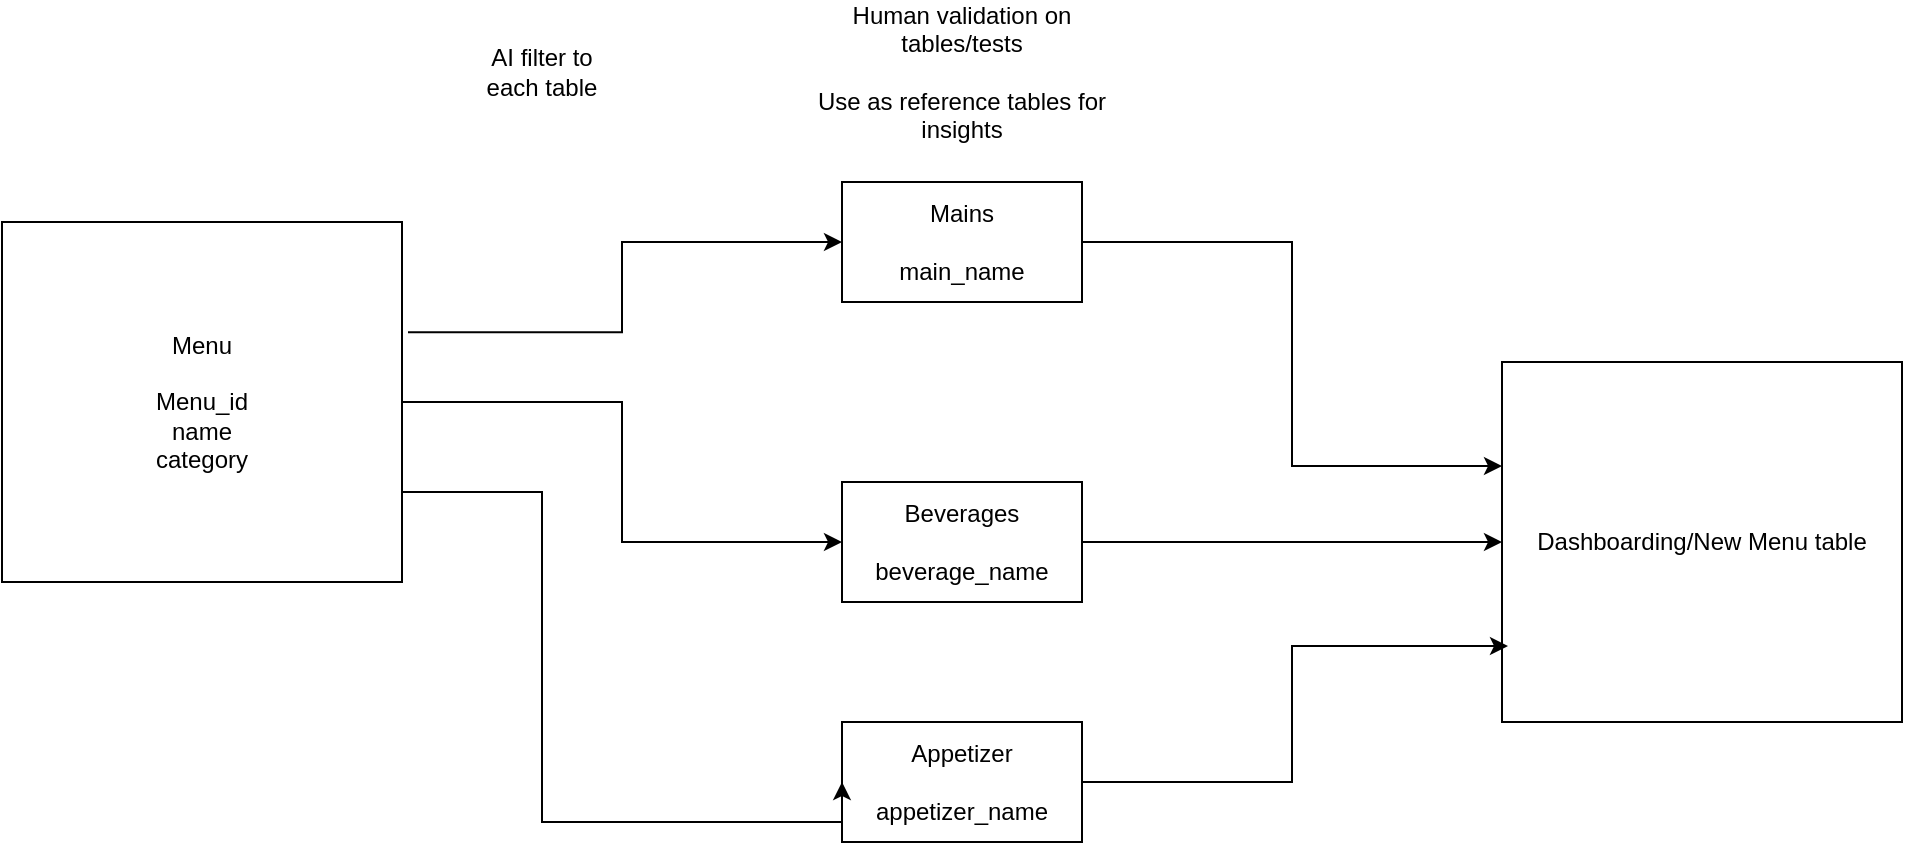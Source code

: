 <mxfile version="28.2.8">
  <diagram name="Page-1" id="lT70-ddYanfsThSfubAL">
    <mxGraphModel dx="2066" dy="1201" grid="1" gridSize="10" guides="1" tooltips="1" connect="1" arrows="1" fold="1" page="1" pageScale="1" pageWidth="850" pageHeight="1100" math="0" shadow="0">
      <root>
        <mxCell id="0" />
        <mxCell id="1" parent="0" />
        <mxCell id="RcPvTGmKFMAs6CKzHHbH-1" value="Mains&lt;div&gt;&lt;br&gt;&lt;/div&gt;&lt;div&gt;main_name&lt;/div&gt;" style="rounded=0;whiteSpace=wrap;html=1;" vertex="1" parent="1">
          <mxGeometry x="570" y="140" width="120" height="60" as="geometry" />
        </mxCell>
        <mxCell id="RcPvTGmKFMAs6CKzHHbH-12" style="edgeStyle=orthogonalEdgeStyle;rounded=0;orthogonalLoop=1;jettySize=auto;html=1;" edge="1" parent="1" source="RcPvTGmKFMAs6CKzHHbH-2" target="RcPvTGmKFMAs6CKzHHbH-10">
          <mxGeometry relative="1" as="geometry" />
        </mxCell>
        <mxCell id="RcPvTGmKFMAs6CKzHHbH-2" value="Beverages&lt;div&gt;&lt;br&gt;&lt;/div&gt;&lt;div&gt;beverage_name&lt;/div&gt;" style="rounded=0;whiteSpace=wrap;html=1;" vertex="1" parent="1">
          <mxGeometry x="570" y="290" width="120" height="60" as="geometry" />
        </mxCell>
        <mxCell id="RcPvTGmKFMAs6CKzHHbH-3" value="Appetizer&lt;div&gt;&lt;br&gt;&lt;/div&gt;&lt;div&gt;appetizer_name&lt;/div&gt;" style="rounded=0;whiteSpace=wrap;html=1;" vertex="1" parent="1">
          <mxGeometry x="570" y="410" width="120" height="60" as="geometry" />
        </mxCell>
        <mxCell id="RcPvTGmKFMAs6CKzHHbH-5" style="edgeStyle=orthogonalEdgeStyle;rounded=0;orthogonalLoop=1;jettySize=auto;html=1;exitX=1.015;exitY=0.306;exitDx=0;exitDy=0;exitPerimeter=0;" edge="1" parent="1" source="RcPvTGmKFMAs6CKzHHbH-4" target="RcPvTGmKFMAs6CKzHHbH-1">
          <mxGeometry relative="1" as="geometry" />
        </mxCell>
        <mxCell id="RcPvTGmKFMAs6CKzHHbH-6" style="edgeStyle=orthogonalEdgeStyle;rounded=0;orthogonalLoop=1;jettySize=auto;html=1;" edge="1" parent="1" source="RcPvTGmKFMAs6CKzHHbH-4" target="RcPvTGmKFMAs6CKzHHbH-2">
          <mxGeometry relative="1" as="geometry" />
        </mxCell>
        <mxCell id="RcPvTGmKFMAs6CKzHHbH-7" style="edgeStyle=orthogonalEdgeStyle;rounded=0;orthogonalLoop=1;jettySize=auto;html=1;exitX=1;exitY=0.75;exitDx=0;exitDy=0;entryX=0;entryY=0.5;entryDx=0;entryDy=0;" edge="1" parent="1" source="RcPvTGmKFMAs6CKzHHbH-4" target="RcPvTGmKFMAs6CKzHHbH-3">
          <mxGeometry relative="1" as="geometry">
            <Array as="points">
              <mxPoint x="420" y="295" />
              <mxPoint x="420" y="460" />
            </Array>
          </mxGeometry>
        </mxCell>
        <mxCell id="RcPvTGmKFMAs6CKzHHbH-4" value="Menu&lt;div&gt;&lt;br&gt;&lt;/div&gt;&lt;div&gt;Menu_id&lt;/div&gt;&lt;div&gt;name&lt;/div&gt;&lt;div&gt;category&lt;/div&gt;" style="rounded=0;whiteSpace=wrap;html=1;" vertex="1" parent="1">
          <mxGeometry x="150" y="160" width="200" height="180" as="geometry" />
        </mxCell>
        <mxCell id="RcPvTGmKFMAs6CKzHHbH-8" value="AI filter to each table" style="text;html=1;whiteSpace=wrap;strokeColor=none;fillColor=none;align=center;verticalAlign=middle;rounded=0;" vertex="1" parent="1">
          <mxGeometry x="390" y="70" width="60" height="30" as="geometry" />
        </mxCell>
        <mxCell id="RcPvTGmKFMAs6CKzHHbH-9" value="Human validation on tables/tests&lt;div&gt;&lt;br&gt;&lt;/div&gt;&lt;div&gt;Use as reference tables for insights&lt;/div&gt;" style="text;html=1;whiteSpace=wrap;strokeColor=none;fillColor=none;align=center;verticalAlign=middle;rounded=0;" vertex="1" parent="1">
          <mxGeometry x="555" y="70" width="150" height="30" as="geometry" />
        </mxCell>
        <mxCell id="RcPvTGmKFMAs6CKzHHbH-10" value="Dashboarding/New Menu table" style="rounded=0;whiteSpace=wrap;html=1;" vertex="1" parent="1">
          <mxGeometry x="900" y="230" width="200" height="180" as="geometry" />
        </mxCell>
        <mxCell id="RcPvTGmKFMAs6CKzHHbH-13" style="edgeStyle=orthogonalEdgeStyle;rounded=0;orthogonalLoop=1;jettySize=auto;html=1;entryX=0.015;entryY=0.789;entryDx=0;entryDy=0;entryPerimeter=0;" edge="1" parent="1" source="RcPvTGmKFMAs6CKzHHbH-3" target="RcPvTGmKFMAs6CKzHHbH-10">
          <mxGeometry relative="1" as="geometry" />
        </mxCell>
        <mxCell id="RcPvTGmKFMAs6CKzHHbH-14" style="edgeStyle=orthogonalEdgeStyle;rounded=0;orthogonalLoop=1;jettySize=auto;html=1;entryX=0;entryY=0.289;entryDx=0;entryDy=0;entryPerimeter=0;" edge="1" parent="1" source="RcPvTGmKFMAs6CKzHHbH-1" target="RcPvTGmKFMAs6CKzHHbH-10">
          <mxGeometry relative="1" as="geometry" />
        </mxCell>
      </root>
    </mxGraphModel>
  </diagram>
</mxfile>
